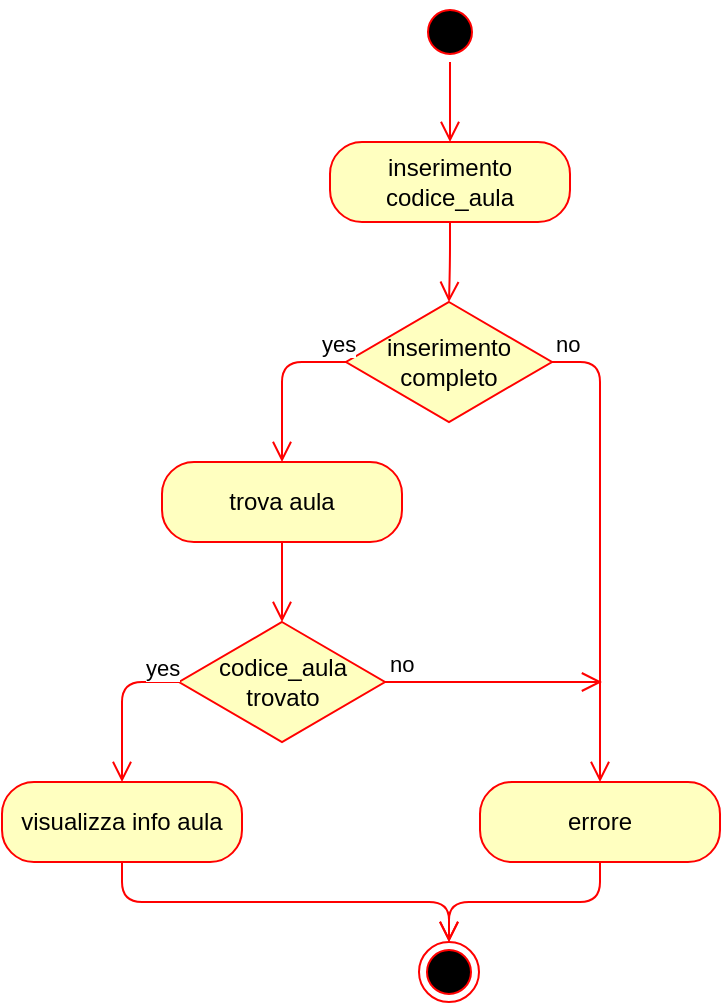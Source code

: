 <mxfile version="14.3.0" type="device"><diagram id="aTGYDLDhfWHmTusy7SNo" name="Page-1"><mxGraphModel dx="1038" dy="477" grid="1" gridSize="10" guides="1" tooltips="1" connect="1" arrows="1" fold="1" page="1" pageScale="1" pageWidth="827" pageHeight="1169" math="0" shadow="0"><root><mxCell id="0"/><mxCell id="1" parent="0"/><mxCell id="jpE41YLUHpZ6yf0COZlm-1" value="" style="ellipse;html=1;shape=startState;fillColor=#000000;strokeColor=#ff0000;" vertex="1" parent="1"><mxGeometry x="389" y="170" width="30" height="30" as="geometry"/></mxCell><mxCell id="jpE41YLUHpZ6yf0COZlm-2" value="" style="edgeStyle=orthogonalEdgeStyle;html=1;verticalAlign=bottom;endArrow=open;endSize=8;strokeColor=#ff0000;entryX=0.5;entryY=0;entryDx=0;entryDy=0;" edge="1" parent="1" source="jpE41YLUHpZ6yf0COZlm-1" target="jpE41YLUHpZ6yf0COZlm-3"><mxGeometry relative="1" as="geometry"><mxPoint x="404" y="250" as="targetPoint"/></mxGeometry></mxCell><mxCell id="jpE41YLUHpZ6yf0COZlm-3" value="inserimento codice_aula" style="rounded=1;whiteSpace=wrap;html=1;arcSize=40;fontColor=#000000;fillColor=#ffffc0;strokeColor=#ff0000;" vertex="1" parent="1"><mxGeometry x="344" y="240" width="120" height="40" as="geometry"/></mxCell><mxCell id="jpE41YLUHpZ6yf0COZlm-4" value="" style="edgeStyle=orthogonalEdgeStyle;html=1;verticalAlign=bottom;endArrow=open;endSize=8;strokeColor=#ff0000;entryX=0.5;entryY=0;entryDx=0;entryDy=0;" edge="1" parent="1" source="jpE41YLUHpZ6yf0COZlm-3" target="jpE41YLUHpZ6yf0COZlm-5"><mxGeometry relative="1" as="geometry"><mxPoint x="404" y="350" as="targetPoint"/></mxGeometry></mxCell><mxCell id="jpE41YLUHpZ6yf0COZlm-5" value="inserimento completo" style="rhombus;whiteSpace=wrap;html=1;fillColor=#ffffc0;strokeColor=#ff0000;" vertex="1" parent="1"><mxGeometry x="352" y="320" width="103" height="60" as="geometry"/></mxCell><mxCell id="jpE41YLUHpZ6yf0COZlm-6" value="no" style="html=1;align=left;verticalAlign=bottom;endArrow=open;endSize=8;strokeColor=#ff0000;entryX=0.5;entryY=0;entryDx=0;entryDy=0;exitX=1;exitY=0.5;exitDx=0;exitDy=0;" edge="1" parent="1" source="jpE41YLUHpZ6yf0COZlm-5" target="jpE41YLUHpZ6yf0COZlm-8"><mxGeometry x="-1" relative="1" as="geometry"><mxPoint x="543" y="380" as="targetPoint"/><Array as="points"><mxPoint x="479" y="350"/></Array></mxGeometry></mxCell><mxCell id="jpE41YLUHpZ6yf0COZlm-7" value="yes" style="html=1;align=left;verticalAlign=top;endArrow=open;endSize=8;strokeColor=#ff0000;exitX=0;exitY=0.5;exitDx=0;exitDy=0;entryX=0.5;entryY=0;entryDx=0;entryDy=0;" edge="1" parent="1" source="jpE41YLUHpZ6yf0COZlm-5" target="jpE41YLUHpZ6yf0COZlm-9"><mxGeometry x="-0.658" y="-22" relative="1" as="geometry"><mxPoint x="100" y="350" as="targetPoint"/><mxPoint x="346.101" y="372.059" as="sourcePoint"/><Array as="points"><mxPoint x="320" y="350"/></Array><mxPoint as="offset"/></mxGeometry></mxCell><mxCell id="jpE41YLUHpZ6yf0COZlm-8" value="errore" style="rounded=1;whiteSpace=wrap;html=1;arcSize=40;fontColor=#000000;fillColor=#ffffc0;strokeColor=#ff0000;" vertex="1" parent="1"><mxGeometry x="419" y="560" width="120" height="40" as="geometry"/></mxCell><mxCell id="jpE41YLUHpZ6yf0COZlm-9" value="trova aula" style="rounded=1;whiteSpace=wrap;html=1;arcSize=40;fontColor=#000000;fillColor=#ffffc0;strokeColor=#ff0000;" vertex="1" parent="1"><mxGeometry x="260" y="400" width="120" height="40" as="geometry"/></mxCell><mxCell id="jpE41YLUHpZ6yf0COZlm-10" value="" style="edgeStyle=orthogonalEdgeStyle;html=1;verticalAlign=bottom;endArrow=open;endSize=8;strokeColor=#ff0000;exitX=0.5;exitY=1;exitDx=0;exitDy=0;entryX=0.5;entryY=0;entryDx=0;entryDy=0;" edge="1" parent="1" source="jpE41YLUHpZ6yf0COZlm-9" target="jpE41YLUHpZ6yf0COZlm-11"><mxGeometry relative="1" as="geometry"><mxPoint x="290" y="560" as="targetPoint"/><Array as="points"/></mxGeometry></mxCell><mxCell id="jpE41YLUHpZ6yf0COZlm-11" value="codice_aula trovato" style="rhombus;whiteSpace=wrap;html=1;fillColor=#ffffc0;strokeColor=#ff0000;" vertex="1" parent="1"><mxGeometry x="268.5" y="480" width="103" height="60" as="geometry"/></mxCell><mxCell id="jpE41YLUHpZ6yf0COZlm-12" value="no" style="html=1;align=left;verticalAlign=bottom;endArrow=open;endSize=8;strokeColor=#ff0000;" edge="1" parent="1" source="jpE41YLUHpZ6yf0COZlm-11"><mxGeometry x="-1" relative="1" as="geometry"><mxPoint x="480" y="510" as="targetPoint"/></mxGeometry></mxCell><mxCell id="jpE41YLUHpZ6yf0COZlm-13" value="yes" style="html=1;align=left;verticalAlign=top;endArrow=open;endSize=8;strokeColor=#ff0000;entryX=0.5;entryY=0;entryDx=0;entryDy=0;" edge="1" parent="1" source="jpE41YLUHpZ6yf0COZlm-11" target="jpE41YLUHpZ6yf0COZlm-14"><mxGeometry x="-0.529" y="-20" relative="1" as="geometry"><mxPoint x="403" y="670" as="targetPoint"/><Array as="points"><mxPoint x="240" y="510"/></Array><mxPoint as="offset"/></mxGeometry></mxCell><mxCell id="jpE41YLUHpZ6yf0COZlm-14" value="visualizza info aula" style="rounded=1;whiteSpace=wrap;html=1;arcSize=40;fontColor=#000000;fillColor=#ffffc0;strokeColor=#ff0000;" vertex="1" parent="1"><mxGeometry x="180" y="560" width="120" height="40" as="geometry"/></mxCell><mxCell id="jpE41YLUHpZ6yf0COZlm-17" value="" style="edgeStyle=orthogonalEdgeStyle;html=1;verticalAlign=bottom;endArrow=open;endSize=8;strokeColor=#ff0000;exitX=0.5;exitY=1;exitDx=0;exitDy=0;entryX=0.5;entryY=0;entryDx=0;entryDy=0;" edge="1" parent="1" source="jpE41YLUHpZ6yf0COZlm-14" target="jpE41YLUHpZ6yf0COZlm-19"><mxGeometry relative="1" as="geometry"><mxPoint x="240" y="640" as="targetPoint"/><mxPoint x="330" y="450" as="sourcePoint"/><Array as="points"><mxPoint x="240" y="620"/><mxPoint x="404" y="620"/></Array></mxGeometry></mxCell><mxCell id="jpE41YLUHpZ6yf0COZlm-19" value="" style="ellipse;html=1;shape=endState;fillColor=#000000;strokeColor=#ff0000;" vertex="1" parent="1"><mxGeometry x="388.5" y="640" width="30" height="30" as="geometry"/></mxCell><mxCell id="jpE41YLUHpZ6yf0COZlm-22" value="" style="edgeStyle=orthogonalEdgeStyle;html=1;verticalAlign=bottom;endArrow=open;endSize=8;strokeColor=#ff0000;exitX=0.5;exitY=1;exitDx=0;exitDy=0;entryX=0.5;entryY=0;entryDx=0;entryDy=0;" edge="1" parent="1" source="jpE41YLUHpZ6yf0COZlm-8" target="jpE41YLUHpZ6yf0COZlm-19"><mxGeometry relative="1" as="geometry"><mxPoint x="320" y="810" as="targetPoint"/><mxPoint x="170" y="770" as="sourcePoint"/></mxGeometry></mxCell></root></mxGraphModel></diagram></mxfile>